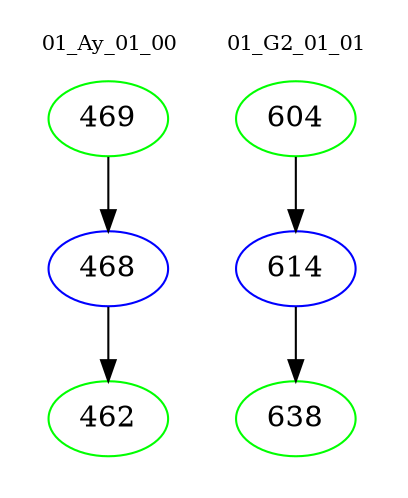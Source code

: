 digraph{
subgraph cluster_0 {
color = white
label = "01_Ay_01_00";
fontsize=10;
T0_469 [label="469", color="green"]
T0_469 -> T0_468 [color="black"]
T0_468 [label="468", color="blue"]
T0_468 -> T0_462 [color="black"]
T0_462 [label="462", color="green"]
}
subgraph cluster_1 {
color = white
label = "01_G2_01_01";
fontsize=10;
T1_604 [label="604", color="green"]
T1_604 -> T1_614 [color="black"]
T1_614 [label="614", color="blue"]
T1_614 -> T1_638 [color="black"]
T1_638 [label="638", color="green"]
}
}
